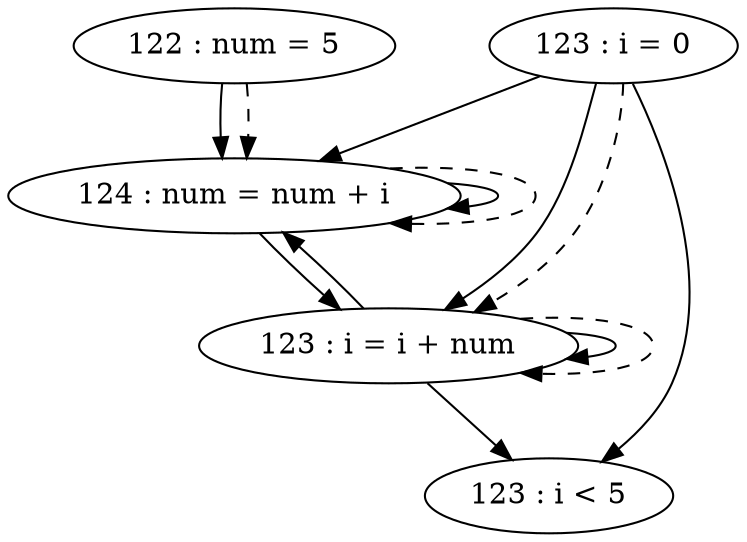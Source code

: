 digraph G {
"122 : num = 5"
"122 : num = 5" -> "124 : num = num + i"
"122 : num = 5" -> "124 : num = num + i" [style=dashed]
"123 : i = 0"
"123 : i = 0" -> "123 : i < 5"
"123 : i = 0" -> "123 : i = i + num"
"123 : i = 0" -> "124 : num = num + i"
"123 : i = 0" -> "123 : i = i + num" [style=dashed]
"123 : i < 5"
"124 : num = num + i"
"124 : num = num + i" -> "123 : i = i + num"
"124 : num = num + i" -> "124 : num = num + i"
"124 : num = num + i" -> "124 : num = num + i" [style=dashed]
"123 : i = i + num"
"123 : i = i + num" -> "123 : i < 5"
"123 : i = i + num" -> "123 : i = i + num"
"123 : i = i + num" -> "124 : num = num + i"
"123 : i = i + num" -> "123 : i = i + num" [style=dashed]
}